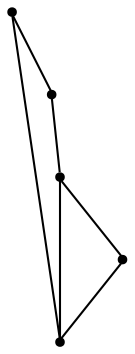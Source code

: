 graph {
  node [shape=point,comment="{\"directed\":false,\"doi\":\"10.1007/978-3-642-25878-7_27\",\"figure\":\"1 (1)\"}"]

  v0 [pos="1637.5380579788516,749.3370758769188"]
  v1 [pos="1726.2363505657715,808.4091754133478"]
  v2 [pos="1460.266825497497,778.8418401512433"]
  v3 [pos="1519.3780648092209,749.3370758769189"]
  v4 [pos="1673.0048524705326,790.6563109292509"]

  v0 -- v1 [id="-1",pos="1637.5380579788516,749.3370758769188 1661.863257002225,757.7970040844566 1723.3598880580685,779.7296614229745 1726.2363505657715,808.4091754133478"]
  v3 -- v0 [id="-5",pos="1519.3780648092209,749.3370758769189 1637.5380579788516,749.3370758769188 1637.5380579788516,749.3370758769188 1637.5380579788516,749.3370758769188"]
  v0 -- v4 [id="-6",pos="1637.5380579788516,749.3370758769188 1673.0048524705326,790.6563109292509 1673.0048524705326,790.6563109292509 1673.0048524705326,790.6563109292509"]
  v4 -- v1 [id="-8",pos="1673.0048524705326,790.6563109292509 1726.2363505657715,808.4091754133478 1726.2363505657715,808.4091754133478 1726.2363505657715,808.4091754133478"]
  v2 -- v1 [id="-11",pos="1460.266825497497,778.8418401512433 1537.7525106339704,856.7044397191197 1632.3014015271428,851.1618838168212 1726.2363505657715,808.4091754133478"]
  v2 -- v3 [id="-12",pos="1460.266825497497,778.8418401512433 1473.0700122647318,759.3597526573017 1494.1832235278748,736.5811152157105 1519.3780648092209,749.3370758769189"]
}